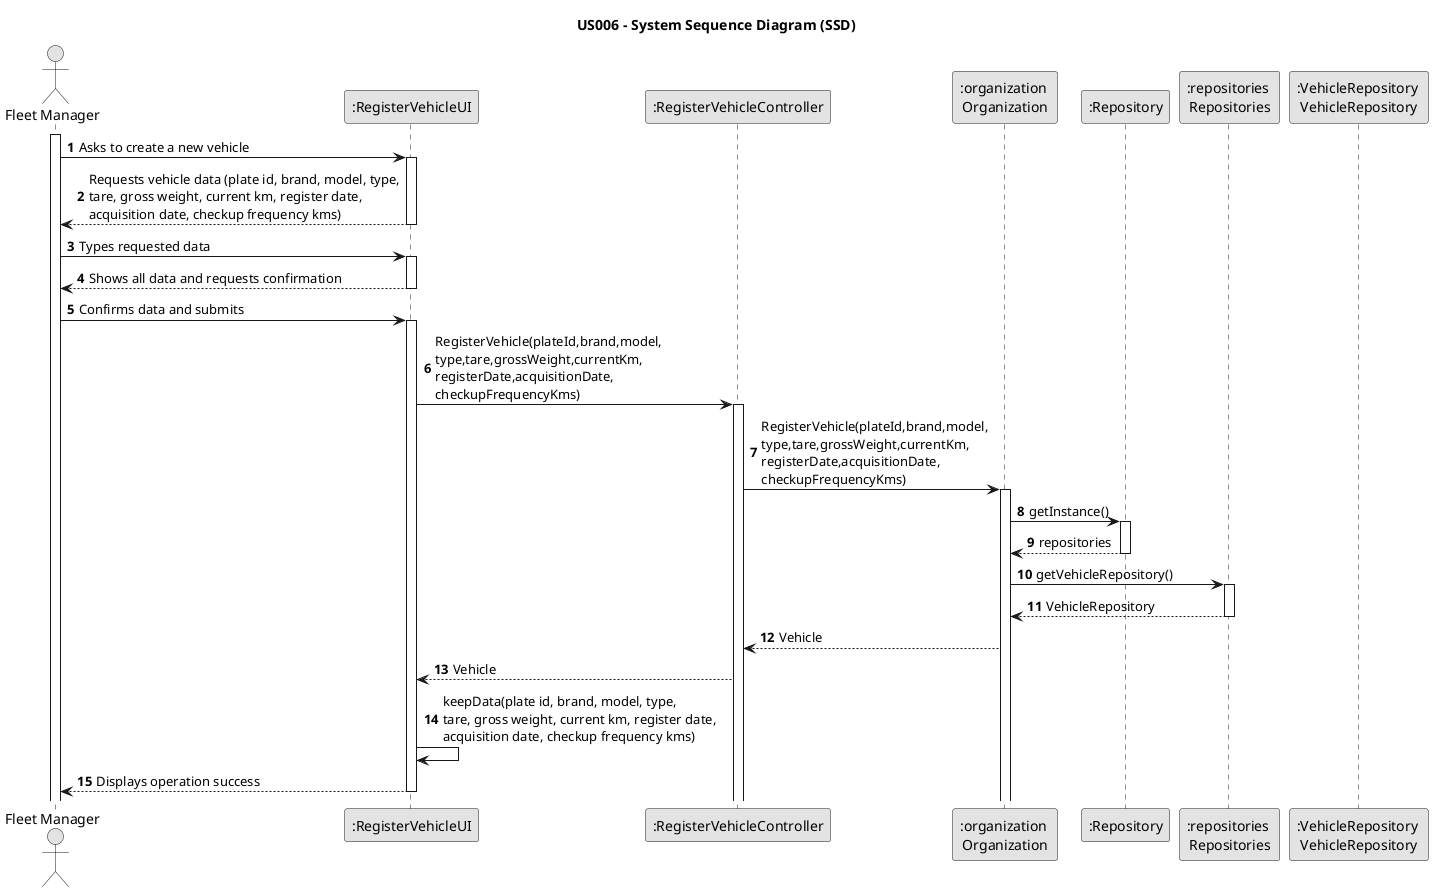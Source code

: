 @startuml
skinparam monochrome true
skinparam packageStyle rectangle
skinparam shadowing false

title US006 - System Sequence Diagram (SSD)

autonumber

actor "Fleet Manager" as Employee
participant ":RegisterVehicleUI" as System
participant ":RegisterVehicleController" as CTRL
participant ":organization \nOrganization" as ORG
participant ":Repository" as REP
participant ":repositories \nRepositories" as REPS
participant ":VehicleRepository \nVehicleRepository" as SR

activate Employee

    Employee -> System : Asks to create a new vehicle
    activate System

System --> Employee : Requests vehicle data (plate id, brand, model, type,\ntare, gross weight, current km, register date,\nacquisition date, checkup frequency kms)
    deactivate System


    Employee -> System : Types requested data
    activate System

        System --> Employee : Shows all data and requests confirmation
    deactivate System

    Employee -> System : Confirms data and submits
    activate System
        System->CTRL :RegisterVehicle(plateId,brand,model,\ntype,tare,grossWeight,currentKm,\nregisterDate,acquisitionDate,\ncheckupFrequencyKms)
        activate CTRL
            CTRL->ORG :RegisterVehicle(plateId,brand,model,\ntype,tare,grossWeight,currentKm,\nregisterDate,acquisitionDate,\ncheckupFrequencyKms)
            activate ORG

            ORG->REP: getInstance()

            activate REP

            REP-->ORG: repositories

            deactivate REP

            ORG->REPS: getVehicleRepository()

            activate REPS

            REPS-->ORG: VehicleRepository

            deactivate REPS



            ORG-->CTRL: Vehicle

            CTRL-->System: Vehicle

            System->System: keepData(plate id, brand, model, type,\ntare, gross weight, current km, register date,\nacquisition date, checkup frequency kms)

        System --> Employee : Displays operation success
    deactivate System




@enduml